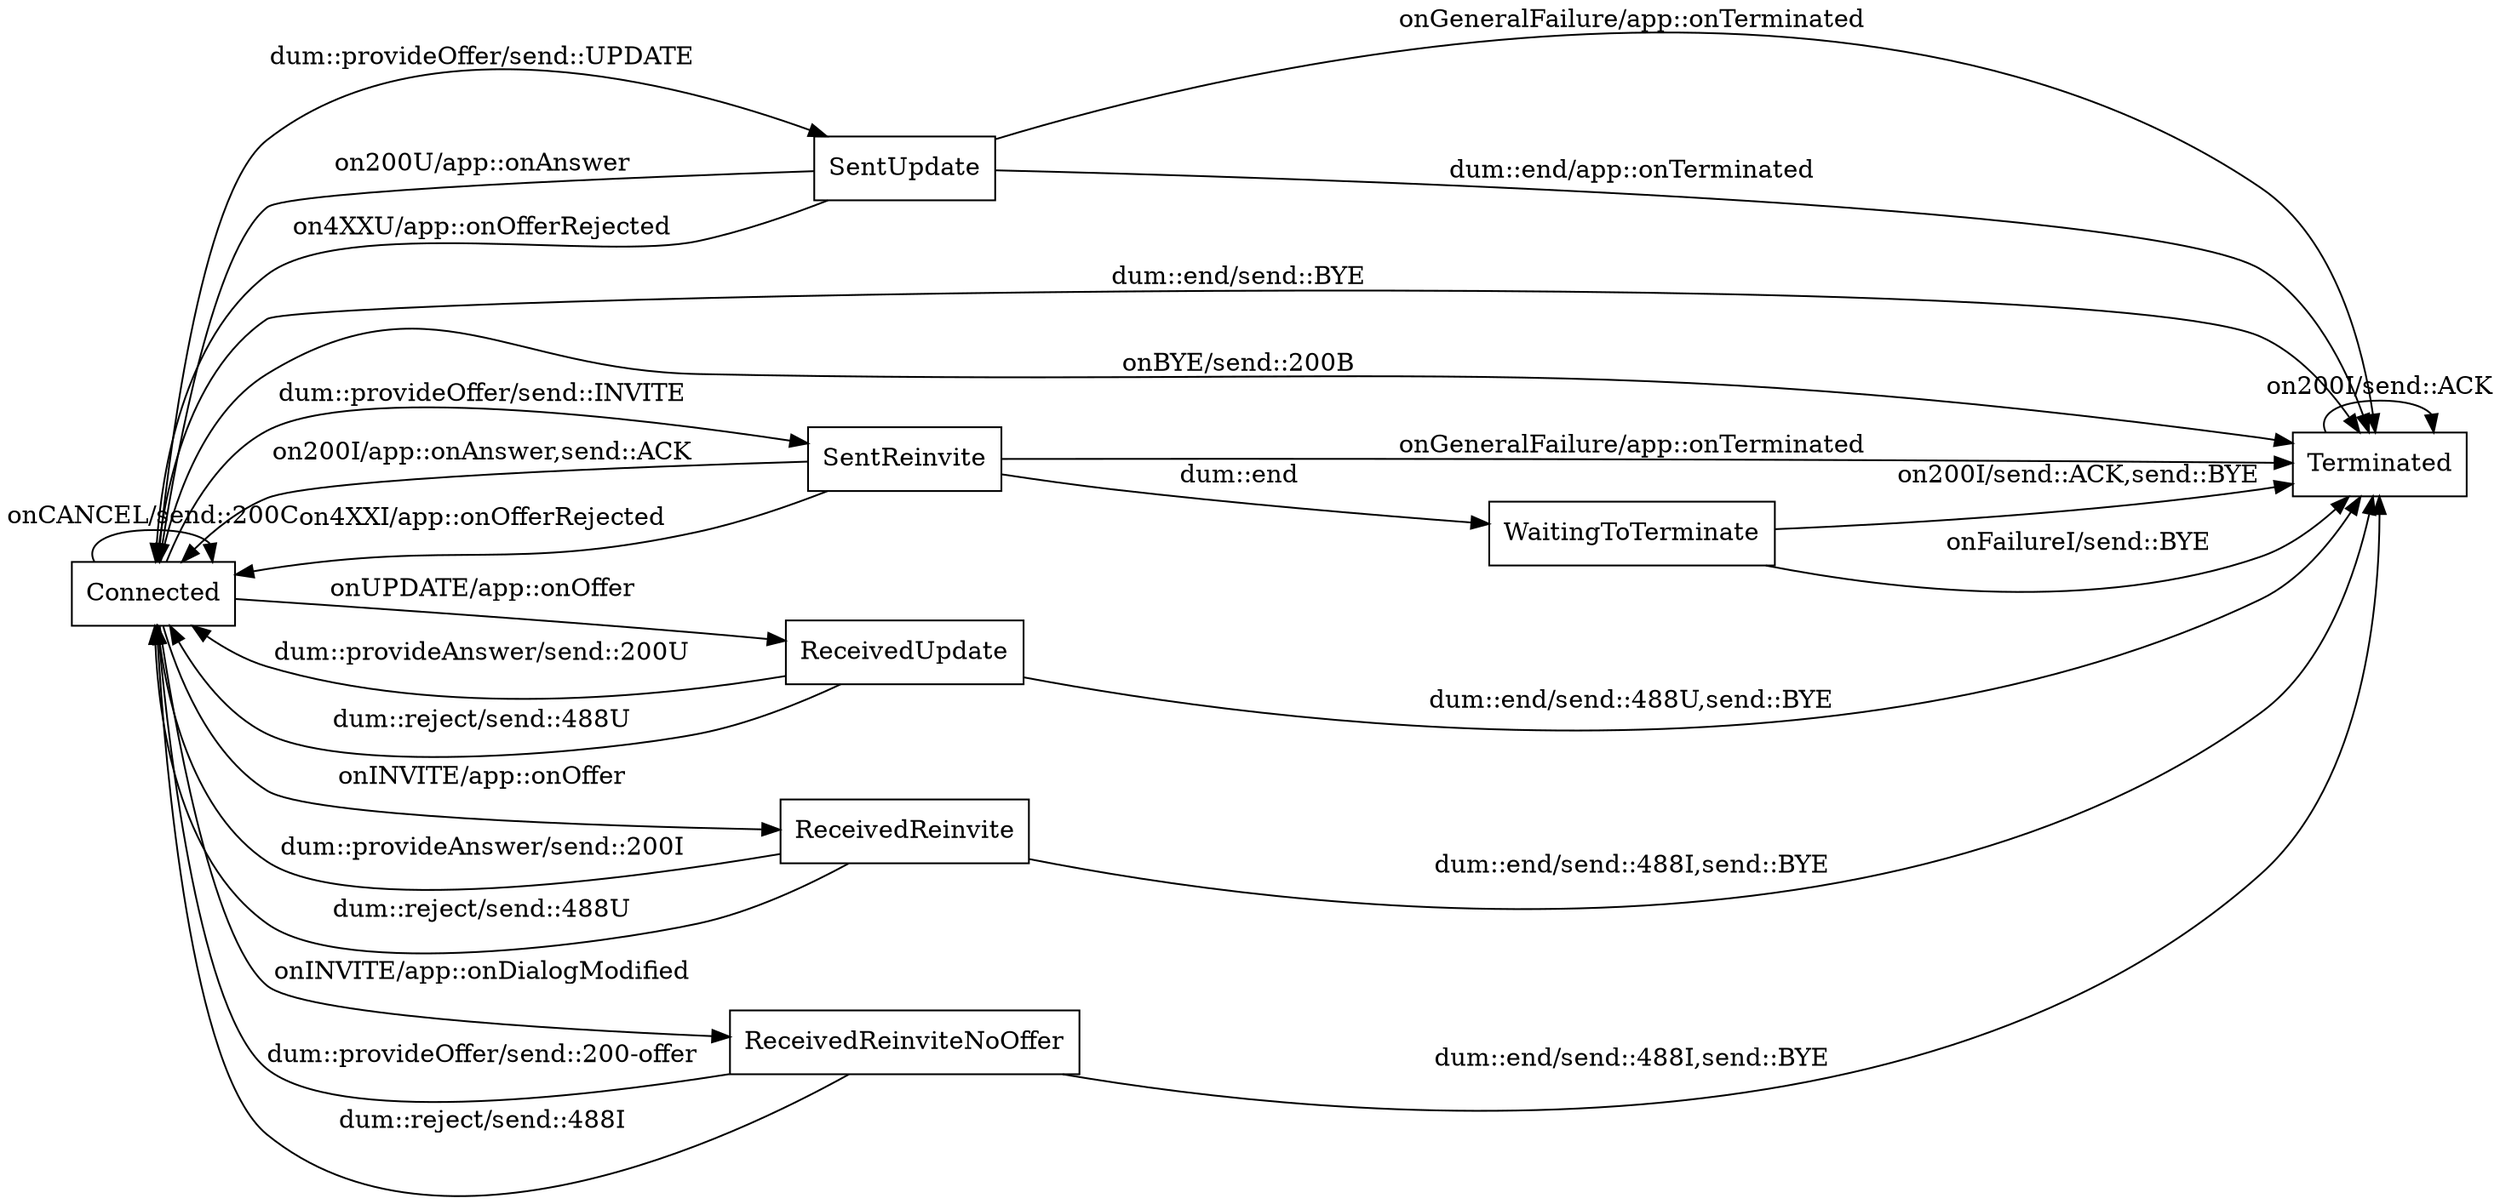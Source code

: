 //  names start with cap are states
//  names start with app:: are appliction handlers
//  names start with dum:: are dum interface to application
//  names start with lower case are actions
//  names start with on are events

digraph UAC {
        rankdir=LR;
        node [shape = box];

        Connected -> SentUpdate [ label = "dum::provideOffer/send::UPDATE" ];
        SentUpdate -> Connected [ label = "on200U/app::onAnswer" ];
        SentUpdate -> Connected [ label = "on4XXU/app::onOfferRejected" ];
        SentUpdate -> Terminated [ label = "onGeneralFailure/app::onTerminated" ];
        SentUpdate -> Terminated [ label = "dum::end/app::onTerminated" ];

        Connected -> SentReinvite [ label = "dum::provideOffer/send::INVITE" ]; // UPDATE not supported
        SentReinvite -> Connected [ label = "on200I/app::onAnswer,send::ACK" ];
        SentReinvite -> Connected [ label = "on4XXI/app::onOfferRejected" ];
        SentReinvite -> Terminated [ label = "onGeneralFailure/app::onTerminated" ];
        SentReinvite -> WaitingToTerminate [ label = "dum::end" ];

        Connected -> ReceivedUpdate [ label = "onUPDATE/app::onOffer" ];
        ReceivedUpdate -> Connected [ label = "dum::provideAnswer/send::200U" ];
        ReceivedUpdate -> Connected [ label = "dum::reject/send::488U" ];
        ReceivedUpdate -> Terminated [ label = "dum::end/send::488U,send::BYE" ];

        Connected -> ReceivedReinvite [ label = "onINVITE/app::onOffer" ];
        ReceivedReinvite -> Connected [ label = "dum::provideAnswer/send::200I" ];
        ReceivedReinvite -> Connected [ label = "dum::reject/send::488U" ];
        ReceivedReinvite -> Terminated [ label = "dum::end/send::488I,send::BYE" ];

        Connected -> ReceivedReinviteNoOffer [ label = "onINVITE/app::onDialogModified" ];
        ReceivedReinviteNoOffer -> Connected [ label = "dum::provideOffer/send::200-offer" ];
        ReceivedReinviteNoOffer -> Connected [ label = "dum::reject/send::488I" ];
        ReceivedReinviteNoOffer -> Terminated [ label = "dum::end/send::488I,send::BYE" ];

        Connected -> Connected [ label = "onCANCEL/send::200C" ]; // is this right?

        Connected -> Terminated [ label = "dum::end/send::BYE" ];
        Connected -> Terminated [ label = "onBYE/send::200B" ];

        WaitingToTerminate -> Terminated [ label = "on200I/send::ACK,send::BYE" ];
        WaitingToTerminate -> Terminated [ label = "onFailureI/send::BYE" ];

        Terminated -> Terminated [ label = "on200I/send::ACK" ];
}
